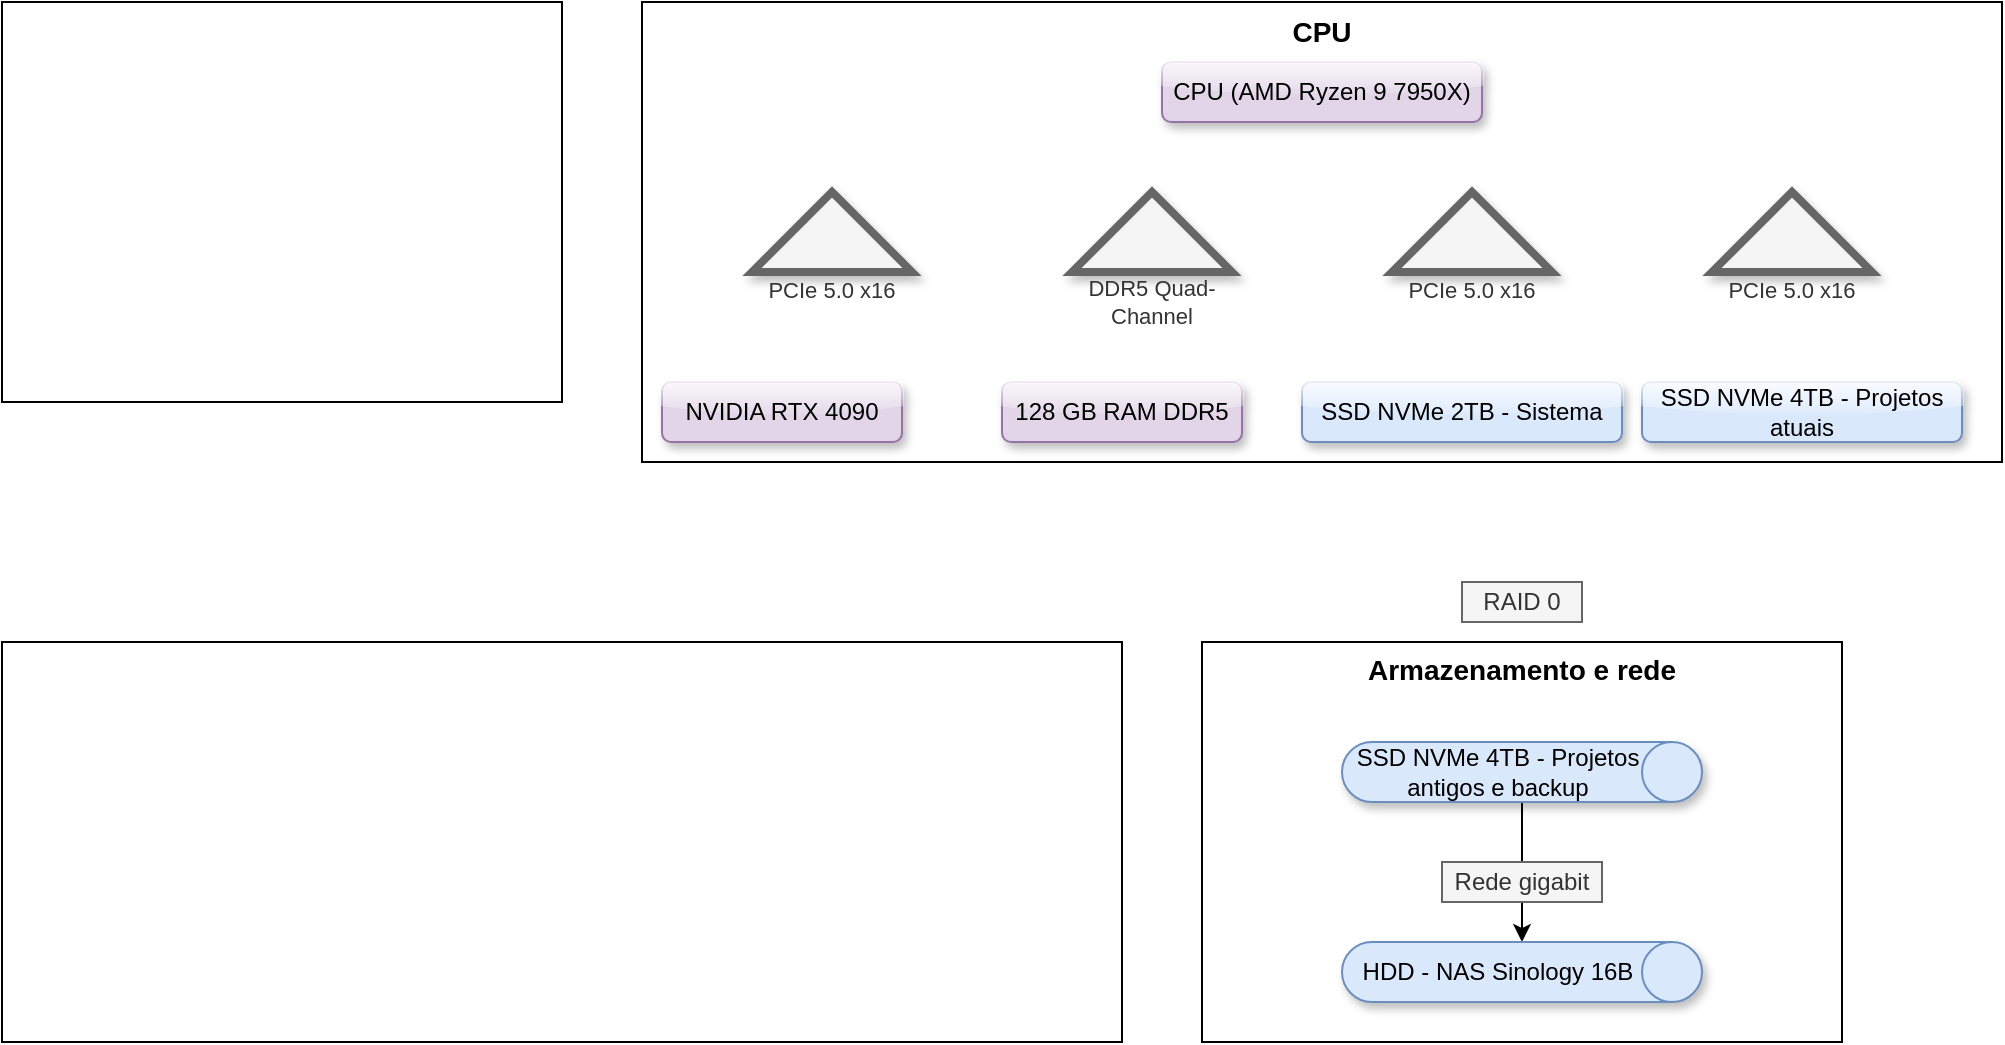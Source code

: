 <mxfile version="26.1.0">
  <diagram name="Página-1" id="w-pWxgsOLJgiRa241B7u">
    <mxGraphModel dx="1050" dy="522" grid="1" gridSize="10" guides="1" tooltips="1" connect="1" arrows="1" fold="1" page="1" pageScale="1" pageWidth="827" pageHeight="1169" math="0" shadow="0">
      <root>
        <mxCell id="0" />
        <mxCell id="1" parent="0" />
        <mxCell id="-jeQGTVYPXbO6OJHoNEM-2" value="CPU" style="rounded=0;whiteSpace=wrap;html=1;verticalAlign=top;fontSize=14;fontStyle=1" vertex="1" parent="1">
          <mxGeometry x="320" y="40" width="680" height="230" as="geometry" />
        </mxCell>
        <mxCell id="-jeQGTVYPXbO6OJHoNEM-4" value="&lt;div&gt;&lt;br&gt;&lt;/div&gt;&lt;div&gt;&lt;br&gt;&lt;/div&gt;Armazenamento e rede" style="rounded=0;whiteSpace=wrap;html=1;glass=0;labelPosition=center;verticalLabelPosition=middle;align=center;verticalAlign=top;horizontal=1;spacingTop=-35;fontStyle=1;fontSize=14;" vertex="1" parent="1">
          <mxGeometry x="600" y="360" width="320" height="200" as="geometry" />
        </mxCell>
        <mxCell id="-jeQGTVYPXbO6OJHoNEM-10" value="" style="endArrow=classic;html=1;rounded=0;entryX=0;entryY=0.5;entryDx=0;entryDy=0;exitX=1;exitY=0.5;exitDx=0;exitDy=0;exitPerimeter=0;entryPerimeter=0;" edge="1" parent="1" source="-jeQGTVYPXbO6OJHoNEM-11" target="-jeQGTVYPXbO6OJHoNEM-12">
          <mxGeometry width="50" height="50" relative="1" as="geometry">
            <mxPoint x="760" y="440" as="sourcePoint" />
            <mxPoint x="760" y="510" as="targetPoint" />
          </mxGeometry>
        </mxCell>
        <mxCell id="-jeQGTVYPXbO6OJHoNEM-1" value="" style="rounded=0;whiteSpace=wrap;html=1;" vertex="1" parent="1">
          <mxGeometry y="40" width="280" height="200" as="geometry" />
        </mxCell>
        <mxCell id="-jeQGTVYPXbO6OJHoNEM-3" value="" style="rounded=0;whiteSpace=wrap;html=1;" vertex="1" parent="1">
          <mxGeometry y="360" width="560" height="200" as="geometry" />
        </mxCell>
        <mxCell id="-jeQGTVYPXbO6OJHoNEM-6" value="RAID 0" style="text;html=1;align=center;verticalAlign=middle;whiteSpace=wrap;rounded=0;fillColor=#f5f5f5;strokeColor=#666666;fontColor=#333333;" vertex="1" parent="1">
          <mxGeometry x="730" y="330" width="60" height="20" as="geometry" />
        </mxCell>
        <mxCell id="-jeQGTVYPXbO6OJHoNEM-8" value="Rede gigabit" style="text;html=1;align=center;verticalAlign=middle;whiteSpace=wrap;rounded=0;fillColor=#f5f5f5;strokeColor=#666666;fontColor=#333333;" vertex="1" parent="1">
          <mxGeometry x="720" y="470" width="80" height="20" as="geometry" />
        </mxCell>
        <mxCell id="-jeQGTVYPXbO6OJHoNEM-11" value="SSD NVMe 4TB - Projetos antigos e backup" style="shape=cylinder3;whiteSpace=wrap;html=1;boundedLbl=1;backgroundOutline=1;size=15;direction=south;fillColor=#dae8fc;strokeColor=#6c8ebf;shadow=1;rounded=1;glass=1;align=center;verticalAlign=middle;fontFamily=Helvetica;fontSize=12;fontColor=default;gradientColor=none;" vertex="1" parent="1">
          <mxGeometry x="670" y="410" width="180" height="30" as="geometry" />
        </mxCell>
        <mxCell id="-jeQGTVYPXbO6OJHoNEM-12" value="HDD - NAS Sinology 16B" style="shape=cylinder3;whiteSpace=wrap;html=1;boundedLbl=1;backgroundOutline=1;size=15;direction=south;fillColor=#dae8fc;strokeColor=#6c8ebf;shadow=1;rounded=1;glass=1;align=center;verticalAlign=middle;fontFamily=Helvetica;fontSize=12;fontColor=default;gradientColor=none;" vertex="1" parent="1">
          <mxGeometry x="670" y="510" width="180" height="30" as="geometry" />
        </mxCell>
        <mxCell id="-jeQGTVYPXbO6OJHoNEM-14" value="&lt;font&gt;CPU (AMD Ryzen 9 7950X)&lt;/font&gt;" style="rounded=1;whiteSpace=wrap;html=1;fillColor=#e1d5e7;strokeColor=#9673a6;glass=1;shadow=1;" vertex="1" parent="1">
          <mxGeometry x="580" y="70" width="160" height="30" as="geometry" />
        </mxCell>
        <mxCell id="-jeQGTVYPXbO6OJHoNEM-26" value="DDR5 Quad-Channel" style="triangle;whiteSpace=wrap;html=1;direction=north;labelPosition=center;verticalLabelPosition=middle;align=center;verticalAlign=middle;spacingTop=70;fontSize=11;fillColor=#f5f5f5;fontColor=#333333;strokeColor=#666666;rounded=0;shadow=1;perimeterSpacing=0;strokeWidth=4;" vertex="1" parent="1">
          <mxGeometry x="535" y="135" width="80" height="40" as="geometry" />
        </mxCell>
        <mxCell id="-jeQGTVYPXbO6OJHoNEM-27" value="PCIe 5.0 x16" style="triangle;whiteSpace=wrap;html=1;direction=north;labelPosition=center;verticalLabelPosition=middle;align=center;verticalAlign=middle;spacingTop=58;fontSize=11;fillColor=#f5f5f5;fontColor=#333333;strokeColor=#666666;rounded=0;shadow=1;perimeterSpacing=0;strokeWidth=4;" vertex="1" parent="1">
          <mxGeometry x="695" y="135" width="80" height="40" as="geometry" />
        </mxCell>
        <mxCell id="-jeQGTVYPXbO6OJHoNEM-28" value="PCIe 5.0 x16" style="triangle;whiteSpace=wrap;html=1;direction=north;labelPosition=center;verticalLabelPosition=middle;align=center;verticalAlign=middle;spacingTop=58;fontSize=11;fillColor=#f5f5f5;fontColor=#333333;strokeColor=#666666;rounded=0;shadow=1;perimeterSpacing=0;strokeWidth=4;" vertex="1" parent="1">
          <mxGeometry x="855" y="135" width="80" height="40" as="geometry" />
        </mxCell>
        <mxCell id="-jeQGTVYPXbO6OJHoNEM-21" value="PCIe 5.0 x16" style="triangle;whiteSpace=wrap;html=1;direction=north;labelPosition=center;verticalLabelPosition=middle;align=center;verticalAlign=middle;spacingTop=58;fontSize=11;fillColor=#f5f5f5;fontColor=#333333;strokeColor=#666666;rounded=0;shadow=1;perimeterSpacing=0;strokeWidth=4;" vertex="1" parent="1">
          <mxGeometry x="375" y="135" width="80" height="40" as="geometry" />
        </mxCell>
        <mxCell id="-jeQGTVYPXbO6OJHoNEM-15" value="NVIDIA RTX 4090" style="rounded=1;whiteSpace=wrap;html=1;fillColor=#e1d5e7;strokeColor=#9673a6;glass=1;shadow=1;" vertex="1" parent="1">
          <mxGeometry x="330" y="230" width="120" height="30" as="geometry" />
        </mxCell>
        <mxCell id="-jeQGTVYPXbO6OJHoNEM-16" value="128 GB RAM DDR5" style="rounded=1;whiteSpace=wrap;html=1;fillColor=#e1d5e7;strokeColor=#9673a6;glass=1;shadow=1;" vertex="1" parent="1">
          <mxGeometry x="500" y="230" width="120" height="30" as="geometry" />
        </mxCell>
        <mxCell id="-jeQGTVYPXbO6OJHoNEM-17" value="SSD NVMe 2TB - Sistema" style="rounded=1;whiteSpace=wrap;html=1;fillColor=#dae8fc;strokeColor=#6c8ebf;glass=1;shadow=1;" vertex="1" parent="1">
          <mxGeometry x="650" y="230" width="160" height="30" as="geometry" />
        </mxCell>
        <mxCell id="-jeQGTVYPXbO6OJHoNEM-18" value="SSD NVMe 4TB - Projetos atuais" style="rounded=1;whiteSpace=wrap;html=1;fillColor=#dae8fc;strokeColor=#6c8ebf;glass=1;shadow=1;" vertex="1" parent="1">
          <mxGeometry x="820" y="230" width="160" height="30" as="geometry" />
        </mxCell>
      </root>
    </mxGraphModel>
  </diagram>
</mxfile>
